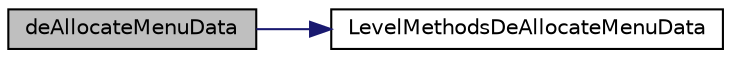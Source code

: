 digraph "deAllocateMenuData"
{
 // LATEX_PDF_SIZE
  edge [fontname="Helvetica",fontsize="10",labelfontname="Helvetica",labelfontsize="10"];
  node [fontname="Helvetica",fontsize="10",shape=record];
  rankdir="LR";
  Node1 [label="deAllocateMenuData",height=0.2,width=0.4,color="black", fillcolor="grey75", style="filled", fontcolor="black",tooltip=" "];
  Node1 -> Node2 [color="midnightblue",fontsize="10",style="solid",fontname="Helvetica"];
  Node2 [label="LevelMethodsDeAllocateMenuData",height=0.2,width=0.4,color="black", fillcolor="white", style="filled",URL="$_level_methods_8cpp.html#a41f008f80d6ba7c70e965d58d77ef0ea",tooltip=" "];
}
